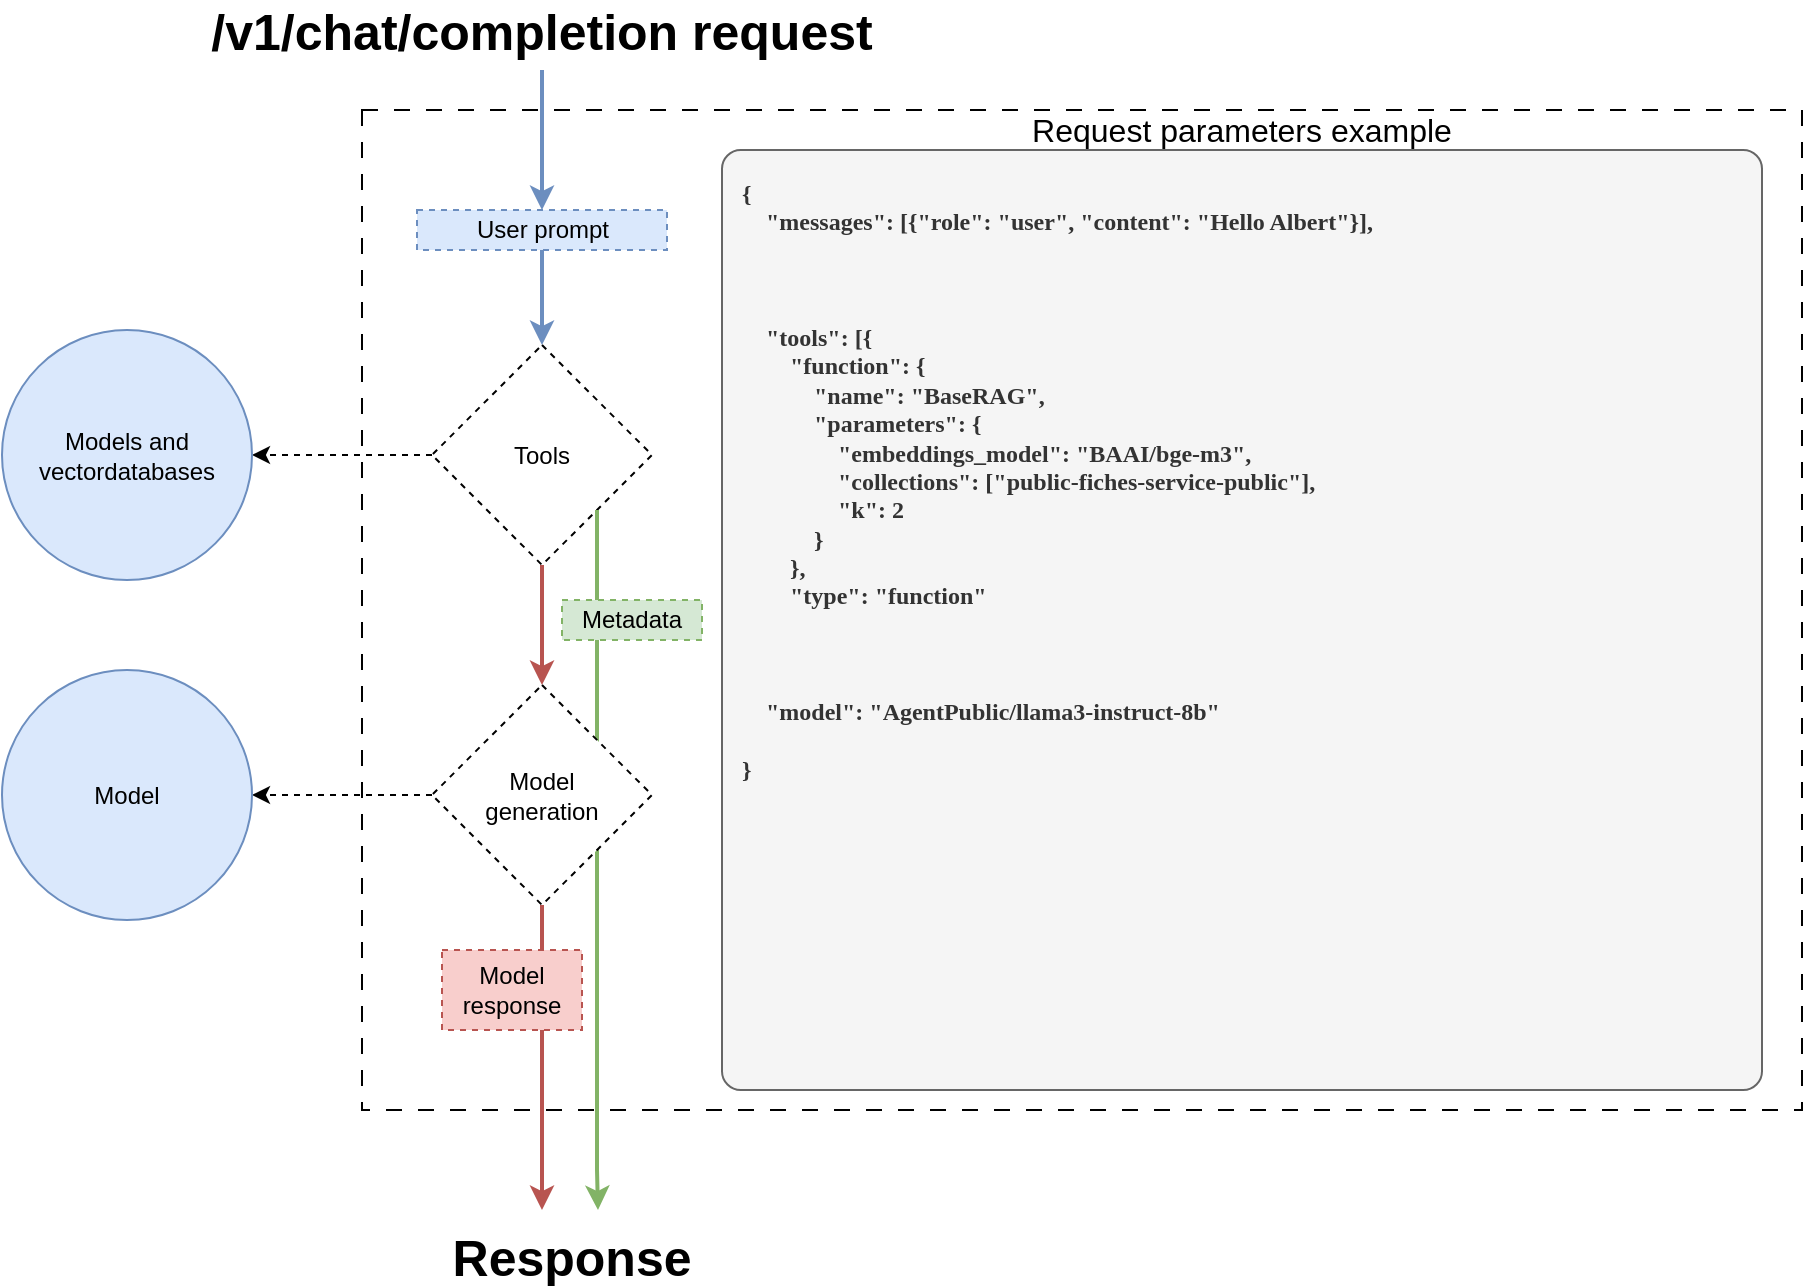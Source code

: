 <mxfile version="24.7.6">
  <diagram name="Page-1" id="xzWM6LuqtwI0afCQ_9PF">
    <mxGraphModel dx="954" dy="1775" grid="1" gridSize="10" guides="1" tooltips="1" connect="1" arrows="1" fold="1" page="1" pageScale="1" pageWidth="827" pageHeight="1169" math="0" shadow="0">
      <root>
        <mxCell id="0" />
        <mxCell id="1" parent="0" />
        <mxCell id="ijq4nxJht9nwM7lDfUeJ-22" value="" style="rounded=0;whiteSpace=wrap;html=1;dashed=1;dashPattern=8 8;fillColor=none;" parent="1" vertex="1">
          <mxGeometry x="390" y="10" width="720" height="500" as="geometry" />
        </mxCell>
        <mxCell id="ijq4nxJht9nwM7lDfUeJ-5" value="&lt;div&gt;&lt;b&gt;{&lt;/b&gt;&lt;/div&gt;&lt;div&gt;&lt;b&gt;&amp;nbsp; &amp;nbsp; &quot;messages&quot;: [{&quot;role&quot;: &quot;user&quot;, &quot;content&quot;: &quot;Hello Albert&quot;}],&lt;/b&gt;&lt;b&gt;&lt;br&gt;&lt;br&gt;&lt;br&gt;&lt;br&gt;&lt;/b&gt;&lt;b&gt;&amp;nbsp; &amp;nbsp;&amp;nbsp;&lt;/b&gt;&lt;b&gt;&quot;tools&quot;&lt;span class=&quot;p&quot; style=&quot;background-color: initial; color: var(--jp-mirror-editor-punctuation-color); white-space: normal;&quot;&gt;:&lt;/span&gt;&lt;span style=&quot;background-color: initial; color: rgb(33, 33, 33); white-space: normal;&quot;&gt; &lt;/span&gt;&lt;span class=&quot;p&quot; style=&quot;background-color: initial; color: var(--jp-mirror-editor-punctuation-color); white-space: normal;&quot;&gt;[&lt;/span&gt;&lt;span style=&quot;background-color: initial; white-space: normal;&quot;&gt;{&lt;/span&gt;&lt;br&gt;&lt;/b&gt;&lt;b&gt;&amp;nbsp; &amp;nbsp;&amp;nbsp;&lt;/b&gt;&lt;b style=&quot;background-color: initial;&quot;&gt;&amp;nbsp; &amp;nbsp;&amp;nbsp;&lt;/b&gt;&lt;b style=&quot;background-color: initial;&quot;&gt;&quot;function&quot;&lt;span class=&quot;p&quot; style=&quot;background-color: initial; color: var(--jp-mirror-editor-punctuation-color);&quot;&gt;:&lt;/span&gt;&lt;span style=&quot;background-color: initial; color: rgb(33, 33, 33);&quot;&gt; &lt;/span&gt;&lt;span class=&quot;p&quot; style=&quot;background-color: initial; color: var(--jp-mirror-editor-punctuation-color);&quot;&gt;{&lt;/span&gt;&lt;/b&gt;&lt;/div&gt;&lt;div&gt;&lt;b&gt;&amp;nbsp; &amp;nbsp;&amp;nbsp;&lt;/b&gt;&lt;b style=&quot;background-color: initial;&quot;&gt;&amp;nbsp; &amp;nbsp;&amp;nbsp;&lt;/b&gt;&lt;b style=&quot;background-color: initial;&quot;&gt;&amp;nbsp; &amp;nbsp;&amp;nbsp;&lt;/b&gt;&lt;b style=&quot;background-color: initial;&quot;&gt;&quot;name&quot;&lt;span class=&quot;p&quot; style=&quot;background-color: initial; color: var(--jp-mirror-editor-punctuation-color);&quot;&gt;:&lt;/span&gt;&lt;span style=&quot;background-color: initial; color: rgb(33, 33, 33);&quot;&gt; &lt;/span&gt;&lt;span class=&quot;s2&quot; style=&quot;background-color: initial; color: var(--jp-mirror-editor-string-color);&quot;&gt;&quot;BaseRAG&quot;&lt;/span&gt;&lt;span class=&quot;p&quot; style=&quot;background-color: initial; color: var(--jp-mirror-editor-punctuation-color);&quot;&gt;,&lt;/span&gt;&lt;/b&gt;&lt;/div&gt;&lt;div&gt;&lt;b&gt;&amp;nbsp; &amp;nbsp;&amp;nbsp;&lt;/b&gt;&lt;b style=&quot;background-color: initial;&quot;&gt;&amp;nbsp; &amp;nbsp;&amp;nbsp;&lt;/b&gt;&lt;b style=&quot;background-color: initial;&quot;&gt;&amp;nbsp; &amp;nbsp;&amp;nbsp;&lt;/b&gt;&lt;b style=&quot;background-color: initial;&quot;&gt;&lt;span class=&quot;s2&quot; style=&quot;background-color: initial; color: var(--jp-mirror-editor-string-color);&quot;&gt;&quot;parameters&quot;&lt;/span&gt;&lt;span class=&quot;p&quot; style=&quot;background-color: initial; color: var(--jp-mirror-editor-punctuation-color);&quot;&gt;:&lt;/span&gt;&lt;span style=&quot;background-color: initial;&quot;&gt; &lt;/span&gt;&lt;span class=&quot;p&quot; style=&quot;background-color: initial; color: var(--jp-mirror-editor-punctuation-color);&quot;&gt;{&lt;/span&gt;&lt;/b&gt;&lt;/div&gt;&lt;div&gt;&lt;b&gt;&amp;nbsp; &amp;nbsp;&amp;nbsp;&lt;/b&gt;&lt;b style=&quot;background-color: initial;&quot;&gt;&amp;nbsp; &amp;nbsp;&amp;nbsp;&lt;/b&gt;&lt;b style=&quot;background-color: initial;&quot;&gt;&amp;nbsp; &amp;nbsp;&amp;nbsp;&lt;/b&gt;&lt;b style=&quot;background-color: initial;&quot;&gt;&amp;nbsp; &amp;nbsp;&amp;nbsp;&lt;/b&gt;&lt;b style=&quot;background-color: initial;&quot;&gt;&lt;span class=&quot;s2&quot; style=&quot;background-color: initial; color: var(--jp-mirror-editor-string-color);&quot;&gt;&quot;embeddings_model&quot;&lt;/span&gt;&lt;span class=&quot;p&quot; style=&quot;background-color: initial; color: var(--jp-mirror-editor-punctuation-color);&quot;&gt;:&lt;/span&gt;&lt;span style=&quot;background-color: initial;&quot;&gt; &quot;BAAI/bge-m3&quot;&lt;/span&gt;&lt;span class=&quot;p&quot; style=&quot;background-color: initial; color: var(--jp-mirror-editor-punctuation-color);&quot;&gt;,&lt;/span&gt;&lt;span style=&quot;background-color: initial;&quot;&gt;&amp;nbsp;&lt;/span&gt;&lt;/b&gt;&lt;/div&gt;&lt;div&gt;&lt;b&gt;&amp;nbsp; &amp;nbsp;&amp;nbsp;&lt;/b&gt;&lt;b style=&quot;background-color: initial;&quot;&gt;&amp;nbsp; &amp;nbsp;&amp;nbsp;&lt;/b&gt;&lt;b style=&quot;background-color: initial;&quot;&gt;&amp;nbsp; &amp;nbsp;&amp;nbsp;&lt;/b&gt;&lt;b style=&quot;background-color: initial;&quot;&gt;&amp;nbsp; &amp;nbsp;&amp;nbsp;&lt;/b&gt;&lt;b style=&quot;background-color: initial;&quot;&gt;&lt;span class=&quot;s2&quot; style=&quot;background-color: initial; color: var(--jp-mirror-editor-string-color);&quot;&gt;&quot;collections&quot;&lt;/span&gt;&lt;span class=&quot;p&quot; style=&quot;background-color: initial; color: var(--jp-mirror-editor-punctuation-color);&quot;&gt;:&lt;/span&gt;&lt;span style=&quot;background-color: initial;&quot;&gt; &lt;/span&gt;&lt;span class=&quot;p&quot; style=&quot;background-color: initial; color: var(--jp-mirror-editor-punctuation-color);&quot;&gt;[&quot;public-fiches-service-public&quot;&lt;/span&gt;&lt;span class=&quot;p&quot; style=&quot;background-color: initial; color: var(--jp-mirror-editor-punctuation-color);&quot;&gt;],&lt;/span&gt;&lt;/b&gt;&lt;/div&gt;&lt;div&gt;&lt;b&gt;&amp;nbsp; &amp;nbsp;&amp;nbsp;&lt;/b&gt;&lt;b style=&quot;background-color: initial;&quot;&gt;&amp;nbsp; &amp;nbsp;&amp;nbsp;&lt;/b&gt;&lt;b style=&quot;background-color: initial;&quot;&gt;&amp;nbsp; &amp;nbsp;&amp;nbsp;&lt;/b&gt;&lt;b style=&quot;background-color: initial;&quot;&gt;&amp;nbsp; &amp;nbsp;&amp;nbsp;&lt;/b&gt;&lt;b style=&quot;background-color: initial;&quot;&gt;&lt;span class=&quot;s2&quot; style=&quot;background-color: initial; color: var(--jp-mirror-editor-string-color);&quot;&gt;&quot;k&quot;&lt;/span&gt;&lt;span class=&quot;p&quot; style=&quot;background-color: initial; color: var(--jp-mirror-editor-punctuation-color);&quot;&gt;:&lt;/span&gt;&lt;span style=&quot;background-color: initial;&quot;&gt; &lt;/span&gt;&lt;span class=&quot;mi&quot; style=&quot;background-color: initial; color: var(--jp-mirror-editor-number-color);&quot;&gt;2&lt;/span&gt;&lt;/b&gt;&lt;/div&gt;&lt;div&gt;&lt;b&gt;&amp;nbsp; &amp;nbsp;&amp;nbsp;&lt;/b&gt;&lt;b style=&quot;background-color: initial;&quot;&gt;&amp;nbsp; &amp;nbsp;&amp;nbsp;&lt;/b&gt;&lt;b style=&quot;background-color: initial;&quot;&gt;&amp;nbsp; &amp;nbsp;&amp;nbsp;&lt;/b&gt;&lt;b style=&quot;background-color: initial;&quot;&gt;&lt;span class=&quot;p&quot; style=&quot;background-color: initial; color: var(--jp-mirror-editor-punctuation-color);&quot;&gt;}&lt;/span&gt;&lt;/b&gt;&lt;/div&gt;&lt;div&gt;&lt;b&gt;&amp;nbsp; &amp;nbsp;&amp;nbsp;&lt;/b&gt;&lt;b style=&quot;background-color: initial;&quot;&gt;&amp;nbsp; &amp;nbsp;&amp;nbsp;&lt;/b&gt;&lt;b style=&quot;background-color: initial;&quot;&gt;&lt;span class=&quot;p&quot; style=&quot;background-color: initial; color: var(--jp-mirror-editor-punctuation-color);&quot;&gt;},&lt;/span&gt;&lt;/b&gt;&lt;/div&gt;&lt;div&gt;&lt;b&gt;&amp;nbsp; &amp;nbsp;&amp;nbsp;&lt;/b&gt;&lt;b style=&quot;background-color: initial;&quot;&gt;&amp;nbsp; &amp;nbsp;&amp;nbsp;&lt;/b&gt;&lt;b style=&quot;background-color: initial;&quot;&gt;&lt;span class=&quot;s2&quot; style=&quot;background-color: initial; color: var(--jp-mirror-editor-string-color);&quot;&gt;&quot;type&quot;&lt;/span&gt;&lt;span class=&quot;p&quot; style=&quot;background-color: initial; color: var(--jp-mirror-editor-punctuation-color);&quot;&gt;:&lt;/span&gt;&lt;span style=&quot;background-color: initial;&quot;&gt; &lt;/span&gt;&lt;span class=&quot;s2&quot; style=&quot;background-color: initial; color: var(--jp-mirror-editor-string-color);&quot;&gt;&quot;function&quot;&lt;/span&gt;&lt;/b&gt;&lt;/div&gt;&lt;div&gt;&lt;b style=&quot;background-color: initial;&quot;&gt;&lt;span class=&quot;s2&quot; style=&quot;background-color: initial; color: var(--jp-mirror-editor-string-color);&quot;&gt;&lt;br&gt;&lt;/span&gt;&lt;/b&gt;&lt;/div&gt;&lt;div&gt;&lt;br&gt;&lt;/div&gt;&lt;div&gt;&lt;b&gt;&lt;span class=&quot;p&quot; style=&quot;background-color: initial; color: var(--jp-mirror-editor-punctuation-color); white-space: normal;&quot;&gt;&lt;br&gt;&lt;/span&gt;&lt;/b&gt;&lt;/div&gt;&lt;div&gt;&lt;b&gt;&lt;span class=&quot;p&quot; style=&quot;background-color: initial; color: var(--jp-mirror-editor-punctuation-color); white-space: normal;&quot;&gt;&amp;nbsp; &amp;nbsp; &quot;model&quot;: &quot;&lt;/span&gt;&lt;/b&gt;&lt;span style=&quot;background-color: initial;&quot;&gt;&lt;b&gt;AgentPublic/llama3-instruct-8b&quot;&lt;/b&gt;&lt;/span&gt;&lt;/div&gt;&lt;div&gt;&lt;b&gt;&lt;span class=&quot;p&quot; style=&quot;background-color: initial; color: var(--jp-mirror-editor-punctuation-color); white-space: normal;&quot;&gt;&lt;br&gt;&lt;/span&gt;&lt;/b&gt;&lt;/div&gt;&lt;div&gt;&lt;b&gt;        &lt;span class=&quot;p&quot; style=&quot;background-color: initial; color: var(--jp-mirror-editor-punctuation-color); white-space: normal;&quot;&gt;}&lt;/span&gt;&lt;br&gt;&lt;/b&gt;&lt;/div&gt;&lt;div&gt;&lt;br&gt;&lt;/div&gt;" style="rounded=1;whiteSpace=wrap;html=1;imageHeight=24;arcSize=2;fillColor=#f5f5f5;fontColor=#333333;strokeColor=#666666;verticalAlign=top;align=left;spacingLeft=10;spacing=0;fontFamily=Source Code Pro;fontStyle=0;fontSource=https%3A%2F%2Ffonts.googleapis.com%2Fcss%3Ffamily%3DSource%2BCode%2BPro;spacingTop=10;" parent="1" vertex="1">
          <mxGeometry x="570" y="30" width="520" height="470" as="geometry" />
        </mxCell>
        <mxCell id="ijq4nxJht9nwM7lDfUeJ-9" value="" style="endArrow=classic;html=1;rounded=0;exitX=0.5;exitY=1;exitDx=0;exitDy=0;entryX=0.5;entryY=0;entryDx=0;entryDy=0;strokeWidth=2;fillColor=#dae8fc;strokeColor=#6c8ebf;" parent="1" edge="1" target="ijq4nxJht9nwM7lDfUeJ-10">
          <mxGeometry width="50" height="50" relative="1" as="geometry">
            <mxPoint x="480" y="80" as="sourcePoint" />
            <mxPoint x="480" y="120" as="targetPoint" />
          </mxGeometry>
        </mxCell>
        <mxCell id="ijq4nxJht9nwM7lDfUeJ-11" style="edgeStyle=orthogonalEdgeStyle;rounded=0;orthogonalLoop=1;jettySize=auto;html=1;dashed=1;" parent="1" source="ijq4nxJht9nwM7lDfUeJ-10" target="ijq4nxJht9nwM7lDfUeJ-12" edge="1">
          <mxGeometry relative="1" as="geometry">
            <mxPoint x="660" y="232.5" as="targetPoint" />
          </mxGeometry>
        </mxCell>
        <mxCell id="ijq4nxJht9nwM7lDfUeJ-15" style="edgeStyle=orthogonalEdgeStyle;rounded=0;orthogonalLoop=1;jettySize=auto;html=1;entryX=0.5;entryY=0;entryDx=0;entryDy=0;strokeWidth=2;fillColor=#f8cecc;strokeColor=#b85450;" parent="1" source="ijq4nxJht9nwM7lDfUeJ-10" target="ijq4nxJht9nwM7lDfUeJ-17" edge="1">
          <mxGeometry relative="1" as="geometry">
            <mxPoint x="480" y="267.5" as="targetPoint" />
          </mxGeometry>
        </mxCell>
        <mxCell id="ijq4nxJht9nwM7lDfUeJ-10" value="Tools" style="rhombus;whiteSpace=wrap;html=1;dashed=1;" parent="1" vertex="1">
          <mxGeometry x="425" y="127.5" width="110" height="110" as="geometry" />
        </mxCell>
        <mxCell id="ijq4nxJht9nwM7lDfUeJ-12" value="Models and vectordatabases" style="ellipse;whiteSpace=wrap;html=1;aspect=fixed;fillColor=#dae8fc;strokeColor=#6c8ebf;" parent="1" vertex="1">
          <mxGeometry x="210" y="120" width="125" height="125" as="geometry" />
        </mxCell>
        <mxCell id="ijq4nxJht9nwM7lDfUeJ-16" value="Response" style="text;html=1;align=center;verticalAlign=middle;whiteSpace=wrap;rounded=0;fontStyle=1;fontSize=25;" parent="1" vertex="1">
          <mxGeometry x="440" y="580" width="110" height="5" as="geometry" />
        </mxCell>
        <mxCell id="ijq4nxJht9nwM7lDfUeJ-25" style="edgeStyle=orthogonalEdgeStyle;rounded=0;orthogonalLoop=1;jettySize=auto;html=1;entryX=1;entryY=0.5;entryDx=0;entryDy=0;dashed=1;" parent="1" source="ijq4nxJht9nwM7lDfUeJ-17" target="ijq4nxJht9nwM7lDfUeJ-24" edge="1">
          <mxGeometry relative="1" as="geometry">
            <mxPoint x="340" y="352.5" as="targetPoint" />
          </mxGeometry>
        </mxCell>
        <mxCell id="ijq4nxJht9nwM7lDfUeJ-21" style="edgeStyle=orthogonalEdgeStyle;rounded=0;orthogonalLoop=1;jettySize=auto;html=1;fillColor=#f8cecc;strokeColor=#b85450;strokeWidth=2;" parent="1" edge="1">
          <mxGeometry relative="1" as="geometry">
            <mxPoint x="480" y="560" as="targetPoint" />
            <mxPoint x="480" y="407.5" as="sourcePoint" />
          </mxGeometry>
        </mxCell>
        <mxCell id="ijq4nxJht9nwM7lDfUeJ-28" style="edgeStyle=orthogonalEdgeStyle;rounded=0;orthogonalLoop=1;jettySize=auto;html=1;entryX=0.5;entryY=0;entryDx=0;entryDy=0;fillColor=#dae8fc;strokeColor=#6c8ebf;strokeWidth=2;" parent="1" edge="1">
          <mxGeometry relative="1" as="geometry">
            <mxPoint x="480" y="-10" as="sourcePoint" />
            <mxPoint x="480" y="60" as="targetPoint" />
          </mxGeometry>
        </mxCell>
        <mxCell id="ijq4nxJht9nwM7lDfUeJ-23" value="/v1/chat/completion&amp;nbsp;&lt;span style=&quot;background-color: initial;&quot;&gt;request&lt;/span&gt;" style="text;html=1;align=center;verticalAlign=middle;whiteSpace=wrap;rounded=0;fontStyle=1;fontSize=25;" parent="1" vertex="1">
          <mxGeometry x="305" y="-40" width="350" height="20" as="geometry" />
        </mxCell>
        <mxCell id="ijq4nxJht9nwM7lDfUeJ-24" value="Model" style="ellipse;whiteSpace=wrap;html=1;aspect=fixed;fillColor=#dae8fc;strokeColor=#6c8ebf;" parent="1" vertex="1">
          <mxGeometry x="210" y="290" width="125" height="125" as="geometry" />
        </mxCell>
        <mxCell id="ijq4nxJht9nwM7lDfUeJ-27" value="&lt;span style=&quot;font-weight: normal;&quot;&gt;&lt;font style=&quot;font-size: 16px;&quot;&gt;Request parameters example&lt;/font&gt;&lt;/span&gt;" style="text;html=1;align=center;verticalAlign=middle;whiteSpace=wrap;rounded=0;fontStyle=1;fontSize=18;" parent="1" vertex="1">
          <mxGeometry x="630" y="10" width="400" height="20" as="geometry" />
        </mxCell>
        <mxCell id="6R9JEkkwmvL20kurQRjd-1" style="edgeStyle=orthogonalEdgeStyle;rounded=0;orthogonalLoop=1;jettySize=auto;html=1;exitX=1;exitY=1;exitDx=0;exitDy=0;fillColor=#d5e8d4;strokeColor=#82b366;strokeWidth=2;" edge="1" parent="1" source="ijq4nxJht9nwM7lDfUeJ-10">
          <mxGeometry relative="1" as="geometry">
            <mxPoint x="508" y="560" as="targetPoint" />
            <mxPoint x="490" y="417.5" as="sourcePoint" />
            <Array as="points">
              <mxPoint x="508" y="540" />
            </Array>
          </mxGeometry>
        </mxCell>
        <mxCell id="ijq4nxJht9nwM7lDfUeJ-17" value="Model&lt;div&gt;generation&lt;/div&gt;" style="rhombus;whiteSpace=wrap;html=1;dashed=1;" parent="1" vertex="1">
          <mxGeometry x="425" y="297.5" width="110" height="110" as="geometry" />
        </mxCell>
        <mxCell id="6R9JEkkwmvL20kurQRjd-3" value="User prompt" style="rounded=0;whiteSpace=wrap;html=1;dashed=1;fillColor=#dae8fc;strokeColor=#6c8ebf;" vertex="1" parent="1">
          <mxGeometry x="417.5" y="60" width="125" height="20" as="geometry" />
        </mxCell>
        <mxCell id="6R9JEkkwmvL20kurQRjd-5" value="Metadata" style="rounded=0;whiteSpace=wrap;html=1;dashed=1;fillColor=#d5e8d4;strokeColor=#82b366;" vertex="1" parent="1">
          <mxGeometry x="490" y="255" width="70" height="20" as="geometry" />
        </mxCell>
        <mxCell id="6R9JEkkwmvL20kurQRjd-6" value="Model response" style="rounded=0;whiteSpace=wrap;html=1;dashed=1;fillColor=#f8cecc;strokeColor=#b85450;" vertex="1" parent="1">
          <mxGeometry x="430" y="430" width="70" height="40" as="geometry" />
        </mxCell>
      </root>
    </mxGraphModel>
  </diagram>
</mxfile>
